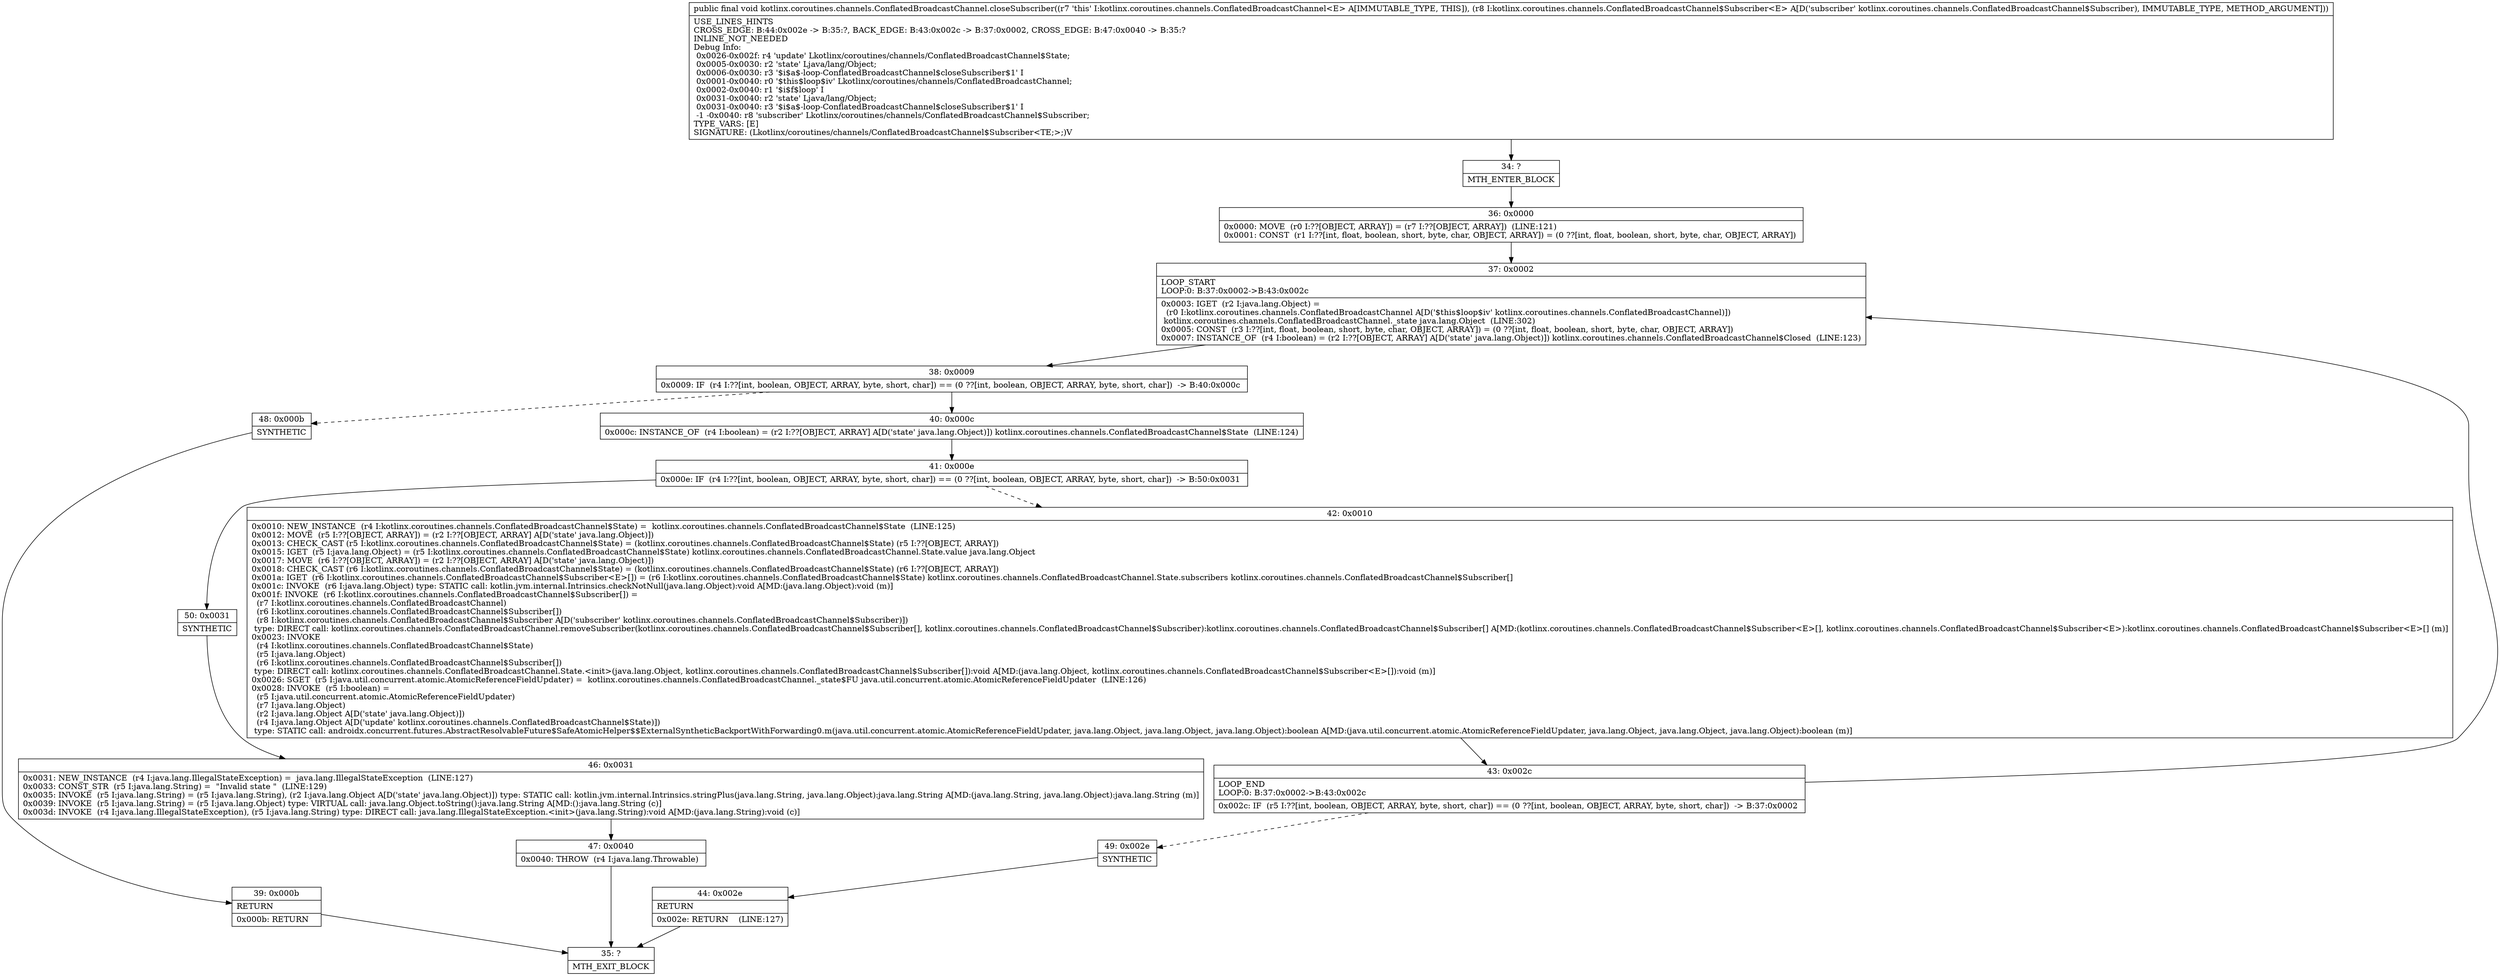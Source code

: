 digraph "CFG forkotlinx.coroutines.channels.ConflatedBroadcastChannel.closeSubscriber(Lkotlinx\/coroutines\/channels\/ConflatedBroadcastChannel$Subscriber;)V" {
Node_34 [shape=record,label="{34\:\ ?|MTH_ENTER_BLOCK\l}"];
Node_36 [shape=record,label="{36\:\ 0x0000|0x0000: MOVE  (r0 I:??[OBJECT, ARRAY]) = (r7 I:??[OBJECT, ARRAY])  (LINE:121)\l0x0001: CONST  (r1 I:??[int, float, boolean, short, byte, char, OBJECT, ARRAY]) = (0 ??[int, float, boolean, short, byte, char, OBJECT, ARRAY]) \l}"];
Node_37 [shape=record,label="{37\:\ 0x0002|LOOP_START\lLOOP:0: B:37:0x0002\-\>B:43:0x002c\l|0x0003: IGET  (r2 I:java.lang.Object) = \l  (r0 I:kotlinx.coroutines.channels.ConflatedBroadcastChannel A[D('$this$loop$iv' kotlinx.coroutines.channels.ConflatedBroadcastChannel)])\l kotlinx.coroutines.channels.ConflatedBroadcastChannel._state java.lang.Object  (LINE:302)\l0x0005: CONST  (r3 I:??[int, float, boolean, short, byte, char, OBJECT, ARRAY]) = (0 ??[int, float, boolean, short, byte, char, OBJECT, ARRAY]) \l0x0007: INSTANCE_OF  (r4 I:boolean) = (r2 I:??[OBJECT, ARRAY] A[D('state' java.lang.Object)]) kotlinx.coroutines.channels.ConflatedBroadcastChannel$Closed  (LINE:123)\l}"];
Node_38 [shape=record,label="{38\:\ 0x0009|0x0009: IF  (r4 I:??[int, boolean, OBJECT, ARRAY, byte, short, char]) == (0 ??[int, boolean, OBJECT, ARRAY, byte, short, char])  \-\> B:40:0x000c \l}"];
Node_40 [shape=record,label="{40\:\ 0x000c|0x000c: INSTANCE_OF  (r4 I:boolean) = (r2 I:??[OBJECT, ARRAY] A[D('state' java.lang.Object)]) kotlinx.coroutines.channels.ConflatedBroadcastChannel$State  (LINE:124)\l}"];
Node_41 [shape=record,label="{41\:\ 0x000e|0x000e: IF  (r4 I:??[int, boolean, OBJECT, ARRAY, byte, short, char]) == (0 ??[int, boolean, OBJECT, ARRAY, byte, short, char])  \-\> B:50:0x0031 \l}"];
Node_42 [shape=record,label="{42\:\ 0x0010|0x0010: NEW_INSTANCE  (r4 I:kotlinx.coroutines.channels.ConflatedBroadcastChannel$State) =  kotlinx.coroutines.channels.ConflatedBroadcastChannel$State  (LINE:125)\l0x0012: MOVE  (r5 I:??[OBJECT, ARRAY]) = (r2 I:??[OBJECT, ARRAY] A[D('state' java.lang.Object)]) \l0x0013: CHECK_CAST (r5 I:kotlinx.coroutines.channels.ConflatedBroadcastChannel$State) = (kotlinx.coroutines.channels.ConflatedBroadcastChannel$State) (r5 I:??[OBJECT, ARRAY]) \l0x0015: IGET  (r5 I:java.lang.Object) = (r5 I:kotlinx.coroutines.channels.ConflatedBroadcastChannel$State) kotlinx.coroutines.channels.ConflatedBroadcastChannel.State.value java.lang.Object \l0x0017: MOVE  (r6 I:??[OBJECT, ARRAY]) = (r2 I:??[OBJECT, ARRAY] A[D('state' java.lang.Object)]) \l0x0018: CHECK_CAST (r6 I:kotlinx.coroutines.channels.ConflatedBroadcastChannel$State) = (kotlinx.coroutines.channels.ConflatedBroadcastChannel$State) (r6 I:??[OBJECT, ARRAY]) \l0x001a: IGET  (r6 I:kotlinx.coroutines.channels.ConflatedBroadcastChannel$Subscriber\<E\>[]) = (r6 I:kotlinx.coroutines.channels.ConflatedBroadcastChannel$State) kotlinx.coroutines.channels.ConflatedBroadcastChannel.State.subscribers kotlinx.coroutines.channels.ConflatedBroadcastChannel$Subscriber[] \l0x001c: INVOKE  (r6 I:java.lang.Object) type: STATIC call: kotlin.jvm.internal.Intrinsics.checkNotNull(java.lang.Object):void A[MD:(java.lang.Object):void (m)]\l0x001f: INVOKE  (r6 I:kotlinx.coroutines.channels.ConflatedBroadcastChannel$Subscriber[]) = \l  (r7 I:kotlinx.coroutines.channels.ConflatedBroadcastChannel)\l  (r6 I:kotlinx.coroutines.channels.ConflatedBroadcastChannel$Subscriber[])\l  (r8 I:kotlinx.coroutines.channels.ConflatedBroadcastChannel$Subscriber A[D('subscriber' kotlinx.coroutines.channels.ConflatedBroadcastChannel$Subscriber)])\l type: DIRECT call: kotlinx.coroutines.channels.ConflatedBroadcastChannel.removeSubscriber(kotlinx.coroutines.channels.ConflatedBroadcastChannel$Subscriber[], kotlinx.coroutines.channels.ConflatedBroadcastChannel$Subscriber):kotlinx.coroutines.channels.ConflatedBroadcastChannel$Subscriber[] A[MD:(kotlinx.coroutines.channels.ConflatedBroadcastChannel$Subscriber\<E\>[], kotlinx.coroutines.channels.ConflatedBroadcastChannel$Subscriber\<E\>):kotlinx.coroutines.channels.ConflatedBroadcastChannel$Subscriber\<E\>[] (m)]\l0x0023: INVOKE  \l  (r4 I:kotlinx.coroutines.channels.ConflatedBroadcastChannel$State)\l  (r5 I:java.lang.Object)\l  (r6 I:kotlinx.coroutines.channels.ConflatedBroadcastChannel$Subscriber[])\l type: DIRECT call: kotlinx.coroutines.channels.ConflatedBroadcastChannel.State.\<init\>(java.lang.Object, kotlinx.coroutines.channels.ConflatedBroadcastChannel$Subscriber[]):void A[MD:(java.lang.Object, kotlinx.coroutines.channels.ConflatedBroadcastChannel$Subscriber\<E\>[]):void (m)]\l0x0026: SGET  (r5 I:java.util.concurrent.atomic.AtomicReferenceFieldUpdater) =  kotlinx.coroutines.channels.ConflatedBroadcastChannel._state$FU java.util.concurrent.atomic.AtomicReferenceFieldUpdater  (LINE:126)\l0x0028: INVOKE  (r5 I:boolean) = \l  (r5 I:java.util.concurrent.atomic.AtomicReferenceFieldUpdater)\l  (r7 I:java.lang.Object)\l  (r2 I:java.lang.Object A[D('state' java.lang.Object)])\l  (r4 I:java.lang.Object A[D('update' kotlinx.coroutines.channels.ConflatedBroadcastChannel$State)])\l type: STATIC call: androidx.concurrent.futures.AbstractResolvableFuture$SafeAtomicHelper$$ExternalSyntheticBackportWithForwarding0.m(java.util.concurrent.atomic.AtomicReferenceFieldUpdater, java.lang.Object, java.lang.Object, java.lang.Object):boolean A[MD:(java.util.concurrent.atomic.AtomicReferenceFieldUpdater, java.lang.Object, java.lang.Object, java.lang.Object):boolean (m)]\l}"];
Node_43 [shape=record,label="{43\:\ 0x002c|LOOP_END\lLOOP:0: B:37:0x0002\-\>B:43:0x002c\l|0x002c: IF  (r5 I:??[int, boolean, OBJECT, ARRAY, byte, short, char]) == (0 ??[int, boolean, OBJECT, ARRAY, byte, short, char])  \-\> B:37:0x0002 \l}"];
Node_49 [shape=record,label="{49\:\ 0x002e|SYNTHETIC\l}"];
Node_44 [shape=record,label="{44\:\ 0x002e|RETURN\l|0x002e: RETURN    (LINE:127)\l}"];
Node_35 [shape=record,label="{35\:\ ?|MTH_EXIT_BLOCK\l}"];
Node_50 [shape=record,label="{50\:\ 0x0031|SYNTHETIC\l}"];
Node_46 [shape=record,label="{46\:\ 0x0031|0x0031: NEW_INSTANCE  (r4 I:java.lang.IllegalStateException) =  java.lang.IllegalStateException  (LINE:127)\l0x0033: CONST_STR  (r5 I:java.lang.String) =  \"Invalid state \"  (LINE:129)\l0x0035: INVOKE  (r5 I:java.lang.String) = (r5 I:java.lang.String), (r2 I:java.lang.Object A[D('state' java.lang.Object)]) type: STATIC call: kotlin.jvm.internal.Intrinsics.stringPlus(java.lang.String, java.lang.Object):java.lang.String A[MD:(java.lang.String, java.lang.Object):java.lang.String (m)]\l0x0039: INVOKE  (r5 I:java.lang.String) = (r5 I:java.lang.Object) type: VIRTUAL call: java.lang.Object.toString():java.lang.String A[MD:():java.lang.String (c)]\l0x003d: INVOKE  (r4 I:java.lang.IllegalStateException), (r5 I:java.lang.String) type: DIRECT call: java.lang.IllegalStateException.\<init\>(java.lang.String):void A[MD:(java.lang.String):void (c)]\l}"];
Node_47 [shape=record,label="{47\:\ 0x0040|0x0040: THROW  (r4 I:java.lang.Throwable) \l}"];
Node_48 [shape=record,label="{48\:\ 0x000b|SYNTHETIC\l}"];
Node_39 [shape=record,label="{39\:\ 0x000b|RETURN\l|0x000b: RETURN   \l}"];
MethodNode[shape=record,label="{public final void kotlinx.coroutines.channels.ConflatedBroadcastChannel.closeSubscriber((r7 'this' I:kotlinx.coroutines.channels.ConflatedBroadcastChannel\<E\> A[IMMUTABLE_TYPE, THIS]), (r8 I:kotlinx.coroutines.channels.ConflatedBroadcastChannel$Subscriber\<E\> A[D('subscriber' kotlinx.coroutines.channels.ConflatedBroadcastChannel$Subscriber), IMMUTABLE_TYPE, METHOD_ARGUMENT]))  | USE_LINES_HINTS\lCROSS_EDGE: B:44:0x002e \-\> B:35:?, BACK_EDGE: B:43:0x002c \-\> B:37:0x0002, CROSS_EDGE: B:47:0x0040 \-\> B:35:?\lINLINE_NOT_NEEDED\lDebug Info:\l  0x0026\-0x002f: r4 'update' Lkotlinx\/coroutines\/channels\/ConflatedBroadcastChannel$State;\l  0x0005\-0x0030: r2 'state' Ljava\/lang\/Object;\l  0x0006\-0x0030: r3 '$i$a$\-loop\-ConflatedBroadcastChannel$closeSubscriber$1' I\l  0x0001\-0x0040: r0 '$this$loop$iv' Lkotlinx\/coroutines\/channels\/ConflatedBroadcastChannel;\l  0x0002\-0x0040: r1 '$i$f$loop' I\l  0x0031\-0x0040: r2 'state' Ljava\/lang\/Object;\l  0x0031\-0x0040: r3 '$i$a$\-loop\-ConflatedBroadcastChannel$closeSubscriber$1' I\l  \-1 \-0x0040: r8 'subscriber' Lkotlinx\/coroutines\/channels\/ConflatedBroadcastChannel$Subscriber;\lTYPE_VARS: [E]\lSIGNATURE: (Lkotlinx\/coroutines\/channels\/ConflatedBroadcastChannel$Subscriber\<TE;\>;)V\l}"];
MethodNode -> Node_34;Node_34 -> Node_36;
Node_36 -> Node_37;
Node_37 -> Node_38;
Node_38 -> Node_40;
Node_38 -> Node_48[style=dashed];
Node_40 -> Node_41;
Node_41 -> Node_42[style=dashed];
Node_41 -> Node_50;
Node_42 -> Node_43;
Node_43 -> Node_37;
Node_43 -> Node_49[style=dashed];
Node_49 -> Node_44;
Node_44 -> Node_35;
Node_50 -> Node_46;
Node_46 -> Node_47;
Node_47 -> Node_35;
Node_48 -> Node_39;
Node_39 -> Node_35;
}


